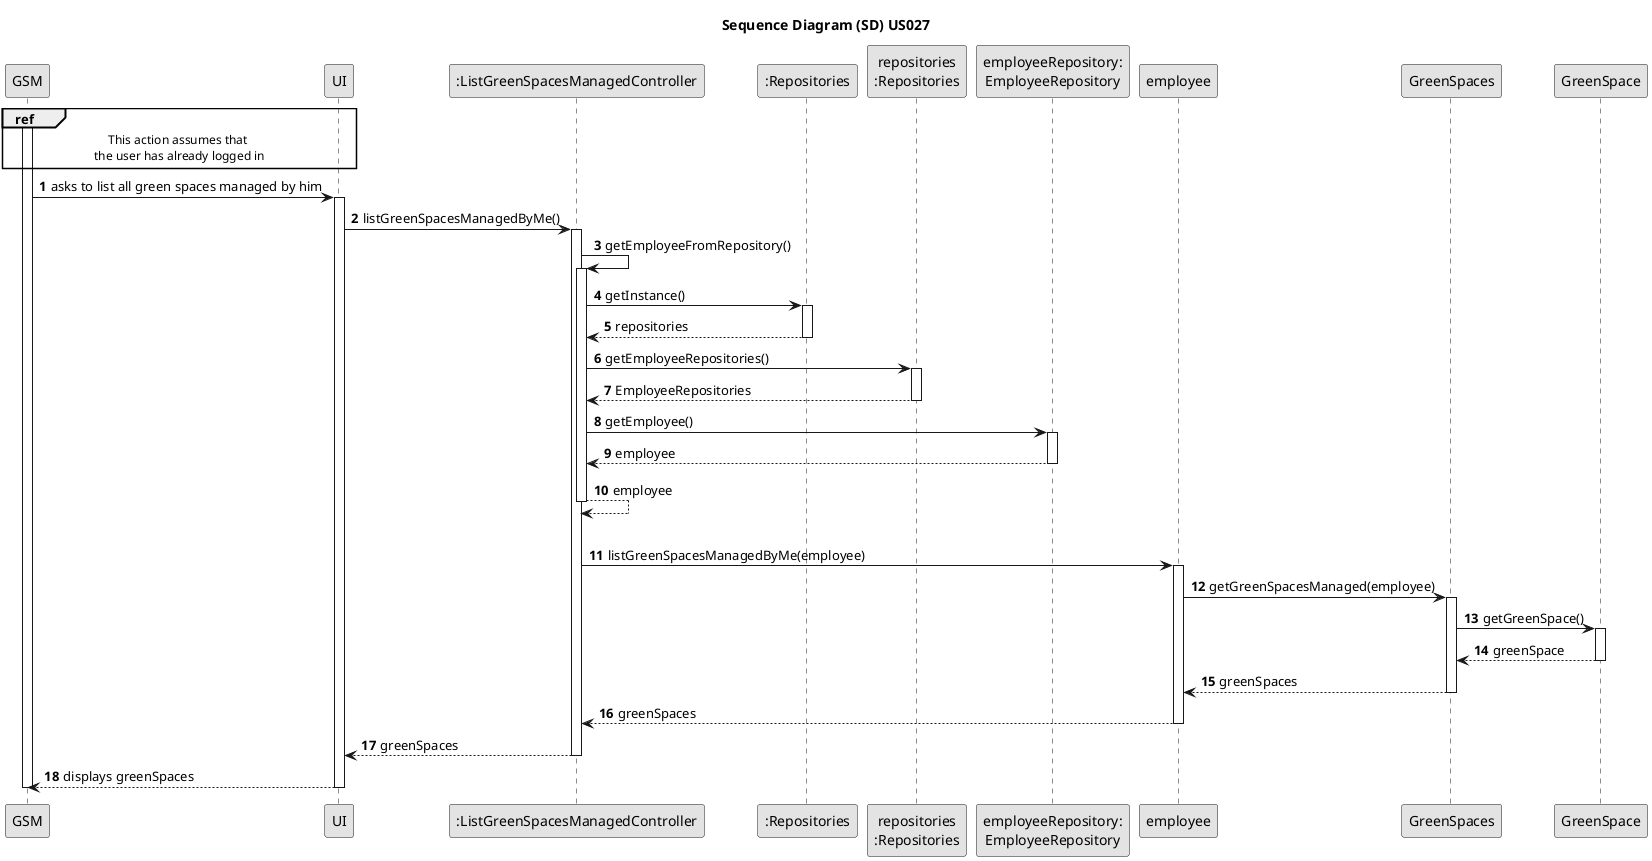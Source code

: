 @startuml
skinparam monochrome true
skinparam packageStyle rectangle
skinparam shadowing false

autonumber

title Sequence Diagram (SD) US027
ref over GSM, UI : This action assumes that \nthe user has already logged in


'hide footbox
actor "GSM" as GSM
participant ":ListGreenSpacesManagedUI" as UI
participant ":ListGreenSpacesManagedController" as CTRL
participant ":Repositories" as RepositorySingleton
participant "repositories\n:Repositories" as PLAT
participant "employeeRepository:\nEmployeeRepository" as EmployeeRepository
participant "employee" as employee
participant "GreenSpaces" as GreenSpaces
participant "GreenSpace" as GreenSpace

activate GSM

        GSM -> UI : asks to list all green spaces managed by him

        activate UI

'            UI --> ADM : requests data (reference, description,  informal \n description, technical description, duration, cost)
            'create CTRL


            UI -> CTRL : listGreenSpacesManagedByMe()
            activate CTRL

                CTRL->CTRL: getEmployeeFromRepository()

                    activate CTRL
                    CTRL -> RepositorySingleton : getInstance()
                    activate RepositorySingleton

                    RepositorySingleton --> CTRL : repositories
                    deactivate RepositorySingleton

                    CTRL -> PLAT : getEmployeeRepositories()
                    activate PLAT


                    PLAT --> CTRL : EmployeeRepositories
                    deactivate PLAT


                    CTRL -> EmployeeRepository: getEmployee()
                    activate EmployeeRepository
                    EmployeeRepository -->CTRL: employee
                    deactivate EmployeeRepository

                CTRL-->CTRL: employee
                deactivate CTRL

                |||











                CTRL -> "employee" : listGreenSpacesManagedByMe(employee)
                    activate "employee"

                    "employee" ->"GreenSpaces" : getGreenSpacesManaged(employee)

                    activate GreenSpaces
                         GreenSpaces -> GreenSpace: getGreenSpace()
                         activate GreenSpace
                         GreenSpace --> GreenSpaces: greenSpace
                         deactivate GreenSpace
                         GreenSpaces -->employee: greenSpaces


                    deactivate GreenSpaces

                    "employee" --> CTRL: greenSpaces

                    deactivate "employee"








                    CTRL --> UI: greenSpaces
            deactivate CTRL
            UI --> GSM: displays greenSpaces
    deactivate UI

deactivate GSM

@enduml